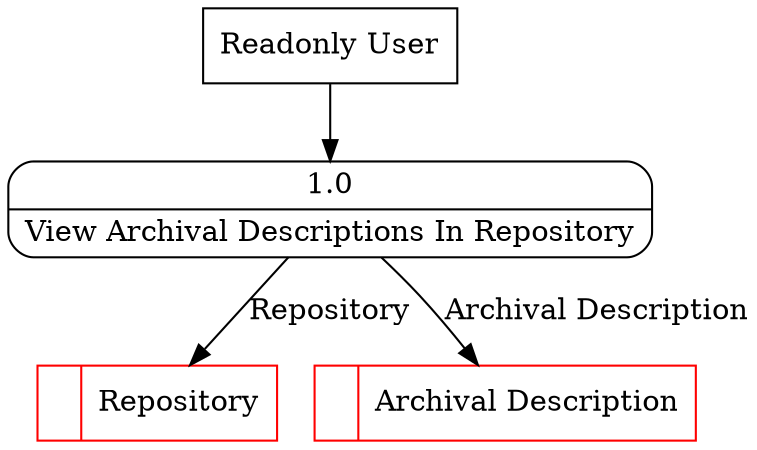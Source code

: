 digraph dfd2{ 
node[shape=record]
200 [label="<f0>  |<f1> Repository " color=red];
201 [label="<f0>  |<f1> Archival Description " color=red];
202 [label="Readonly User" shape=box];
203 [label="{<f0> 1.0|<f1> View Archival Descriptions In Repository }" shape=Mrecord];
202 -> 203
203 -> 201 [label="Archival Description"]
203 -> 200 [label="Repository"]
}
